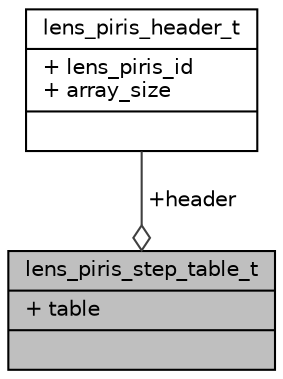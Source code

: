 digraph "lens_piris_step_table_t"
{
 // INTERACTIVE_SVG=YES
 // LATEX_PDF_SIZE
  bgcolor="transparent";
  edge [fontname="Helvetica",fontsize="10",labelfontname="Helvetica",labelfontsize="10"];
  node [fontname="Helvetica",fontsize="10",shape=record];
  Node1 [label="{lens_piris_step_table_t\n|+ table\l|}",height=0.2,width=0.4,color="black", fillcolor="grey75", style="filled", fontcolor="black",tooltip=" "];
  Node2 -> Node1 [color="grey25",fontsize="10",style="solid",label=" +header" ,arrowhead="odiamond",fontname="Helvetica"];
  Node2 [label="{lens_piris_header_t\n|+ lens_piris_id\l+ array_size\l|}",height=0.2,width=0.4,color="black",URL="$d6/dda/structlens__piris__header__t.html",tooltip=" "];
}
